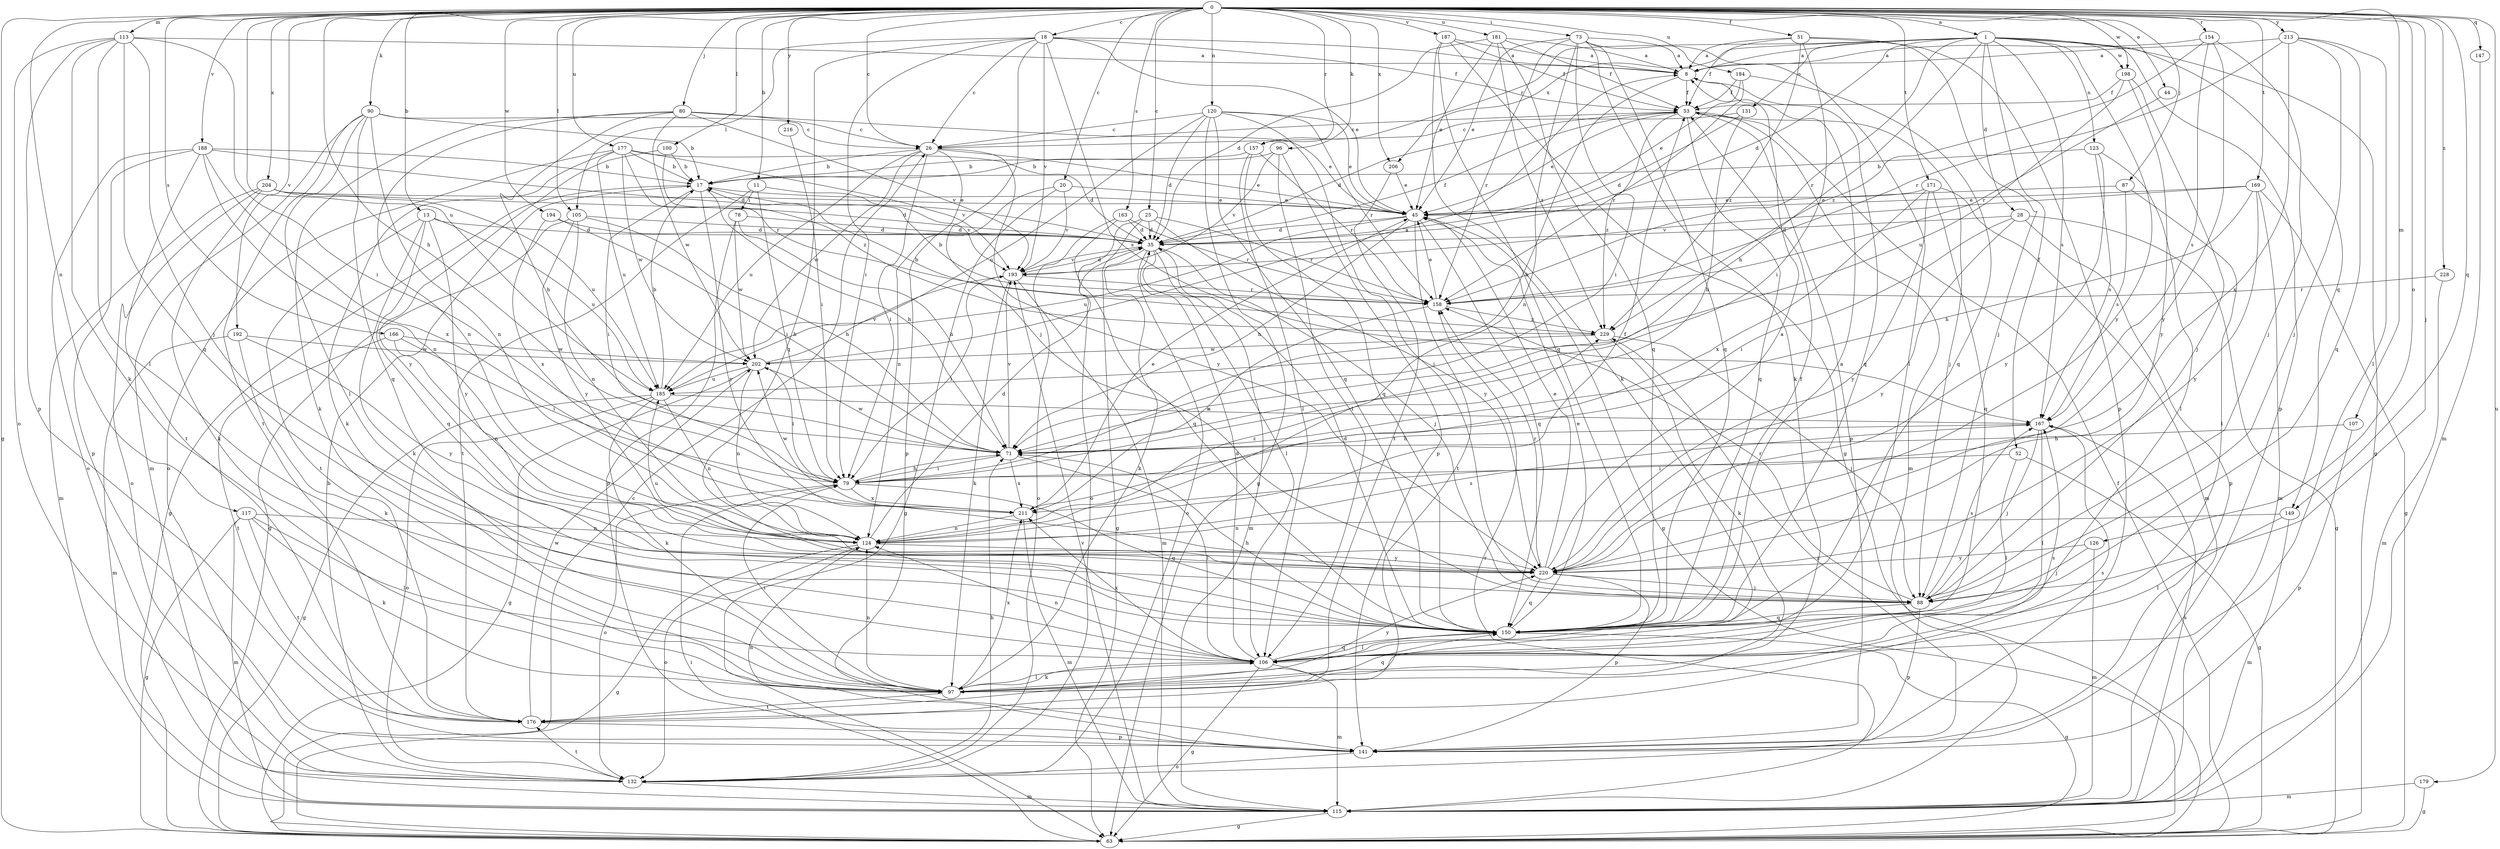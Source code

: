 strict digraph  {
0;
1;
8;
11;
13;
17;
18;
20;
25;
26;
28;
35;
44;
45;
51;
52;
53;
63;
71;
73;
78;
79;
80;
87;
88;
90;
96;
97;
100;
105;
106;
107;
113;
115;
117;
120;
123;
124;
126;
131;
132;
141;
147;
149;
150;
154;
157;
158;
163;
166;
167;
169;
171;
176;
177;
179;
181;
184;
185;
187;
188;
192;
193;
194;
198;
202;
204;
206;
211;
213;
216;
220;
228;
229;
0 -> 1  [label=a];
0 -> 11  [label=b];
0 -> 13  [label=b];
0 -> 18  [label=c];
0 -> 20  [label=c];
0 -> 25  [label=c];
0 -> 26  [label=c];
0 -> 44  [label=e];
0 -> 51  [label=f];
0 -> 63  [label=g];
0 -> 71  [label=h];
0 -> 73  [label=i];
0 -> 80  [label=j];
0 -> 87  [label=j];
0 -> 88  [label=j];
0 -> 90  [label=k];
0 -> 96  [label=k];
0 -> 100  [label=l];
0 -> 105  [label=l];
0 -> 107  [label=m];
0 -> 113  [label=m];
0 -> 117  [label=n];
0 -> 120  [label=n];
0 -> 126  [label=o];
0 -> 147  [label=q];
0 -> 149  [label=q];
0 -> 154  [label=r];
0 -> 157  [label=r];
0 -> 163  [label=s];
0 -> 166  [label=s];
0 -> 169  [label=t];
0 -> 171  [label=t];
0 -> 177  [label=u];
0 -> 179  [label=u];
0 -> 181  [label=u];
0 -> 184  [label=u];
0 -> 185  [label=u];
0 -> 187  [label=v];
0 -> 188  [label=v];
0 -> 192  [label=v];
0 -> 194  [label=w];
0 -> 198  [label=w];
0 -> 204  [label=x];
0 -> 206  [label=x];
0 -> 213  [label=y];
0 -> 216  [label=y];
0 -> 228  [label=z];
1 -> 8  [label=a];
1 -> 28  [label=d];
1 -> 35  [label=d];
1 -> 52  [label=f];
1 -> 63  [label=g];
1 -> 71  [label=h];
1 -> 123  [label=n];
1 -> 131  [label=o];
1 -> 141  [label=p];
1 -> 149  [label=q];
1 -> 157  [label=r];
1 -> 158  [label=r];
1 -> 167  [label=s];
1 -> 198  [label=w];
1 -> 206  [label=x];
1 -> 220  [label=y];
8 -> 53  [label=f];
8 -> 71  [label=h];
8 -> 150  [label=q];
11 -> 78  [label=i];
11 -> 79  [label=i];
11 -> 176  [label=t];
11 -> 193  [label=v];
13 -> 35  [label=d];
13 -> 97  [label=k];
13 -> 150  [label=q];
13 -> 176  [label=t];
13 -> 185  [label=u];
13 -> 220  [label=y];
17 -> 45  [label=e];
17 -> 63  [label=g];
17 -> 71  [label=h];
17 -> 79  [label=i];
17 -> 220  [label=y];
18 -> 8  [label=a];
18 -> 26  [label=c];
18 -> 45  [label=e];
18 -> 53  [label=f];
18 -> 79  [label=i];
18 -> 88  [label=j];
18 -> 105  [label=l];
18 -> 150  [label=q];
18 -> 167  [label=s];
18 -> 193  [label=v];
20 -> 45  [label=e];
20 -> 63  [label=g];
20 -> 124  [label=n];
20 -> 193  [label=v];
25 -> 35  [label=d];
25 -> 63  [label=g];
25 -> 132  [label=o];
25 -> 158  [label=r];
25 -> 220  [label=y];
26 -> 17  [label=b];
26 -> 45  [label=e];
26 -> 79  [label=i];
26 -> 141  [label=p];
26 -> 185  [label=u];
26 -> 202  [label=w];
26 -> 220  [label=y];
28 -> 35  [label=d];
28 -> 63  [label=g];
28 -> 79  [label=i];
28 -> 141  [label=p];
28 -> 220  [label=y];
35 -> 53  [label=f];
35 -> 88  [label=j];
35 -> 97  [label=k];
35 -> 106  [label=l];
35 -> 115  [label=m];
35 -> 132  [label=o];
35 -> 193  [label=v];
44 -> 158  [label=r];
45 -> 35  [label=d];
45 -> 63  [label=g];
45 -> 71  [label=h];
45 -> 150  [label=q];
45 -> 176  [label=t];
45 -> 185  [label=u];
51 -> 8  [label=a];
51 -> 53  [label=f];
51 -> 79  [label=i];
51 -> 88  [label=j];
51 -> 141  [label=p];
51 -> 229  [label=z];
52 -> 63  [label=g];
52 -> 79  [label=i];
52 -> 106  [label=l];
53 -> 26  [label=c];
53 -> 35  [label=d];
53 -> 45  [label=e];
53 -> 88  [label=j];
53 -> 115  [label=m];
53 -> 141  [label=p];
53 -> 150  [label=q];
53 -> 229  [label=z];
63 -> 26  [label=c];
63 -> 53  [label=f];
63 -> 79  [label=i];
71 -> 79  [label=i];
71 -> 106  [label=l];
71 -> 193  [label=v];
71 -> 202  [label=w];
71 -> 211  [label=x];
73 -> 8  [label=a];
73 -> 45  [label=e];
73 -> 79  [label=i];
73 -> 97  [label=k];
73 -> 106  [label=l];
73 -> 124  [label=n];
73 -> 150  [label=q];
73 -> 158  [label=r];
78 -> 35  [label=d];
78 -> 71  [label=h];
78 -> 141  [label=p];
78 -> 202  [label=w];
79 -> 71  [label=h];
79 -> 132  [label=o];
79 -> 150  [label=q];
79 -> 211  [label=x];
80 -> 26  [label=c];
80 -> 45  [label=e];
80 -> 71  [label=h];
80 -> 97  [label=k];
80 -> 124  [label=n];
80 -> 193  [label=v];
80 -> 202  [label=w];
87 -> 45  [label=e];
87 -> 106  [label=l];
87 -> 167  [label=s];
88 -> 141  [label=p];
88 -> 150  [label=q];
88 -> 158  [label=r];
88 -> 167  [label=s];
90 -> 17  [label=b];
90 -> 26  [label=c];
90 -> 106  [label=l];
90 -> 115  [label=m];
90 -> 124  [label=n];
90 -> 150  [label=q];
90 -> 176  [label=t];
96 -> 17  [label=b];
96 -> 106  [label=l];
96 -> 141  [label=p];
96 -> 193  [label=v];
97 -> 79  [label=i];
97 -> 106  [label=l];
97 -> 124  [label=n];
97 -> 150  [label=q];
97 -> 167  [label=s];
97 -> 176  [label=t];
97 -> 211  [label=x];
97 -> 220  [label=y];
100 -> 17  [label=b];
100 -> 220  [label=y];
100 -> 229  [label=z];
105 -> 35  [label=d];
105 -> 63  [label=g];
105 -> 71  [label=h];
105 -> 124  [label=n];
105 -> 220  [label=y];
106 -> 35  [label=d];
106 -> 63  [label=g];
106 -> 97  [label=k];
106 -> 115  [label=m];
106 -> 124  [label=n];
106 -> 150  [label=q];
106 -> 211  [label=x];
107 -> 71  [label=h];
107 -> 141  [label=p];
113 -> 8  [label=a];
113 -> 79  [label=i];
113 -> 88  [label=j];
113 -> 97  [label=k];
113 -> 106  [label=l];
113 -> 132  [label=o];
113 -> 141  [label=p];
113 -> 150  [label=q];
115 -> 63  [label=g];
115 -> 158  [label=r];
115 -> 167  [label=s];
115 -> 193  [label=v];
117 -> 63  [label=g];
117 -> 97  [label=k];
117 -> 106  [label=l];
117 -> 115  [label=m];
117 -> 124  [label=n];
117 -> 176  [label=t];
120 -> 26  [label=c];
120 -> 35  [label=d];
120 -> 45  [label=e];
120 -> 63  [label=g];
120 -> 88  [label=j];
120 -> 150  [label=q];
120 -> 158  [label=r];
120 -> 185  [label=u];
123 -> 17  [label=b];
123 -> 106  [label=l];
123 -> 167  [label=s];
123 -> 220  [label=y];
124 -> 35  [label=d];
124 -> 53  [label=f];
124 -> 63  [label=g];
124 -> 132  [label=o];
124 -> 167  [label=s];
124 -> 220  [label=y];
124 -> 229  [label=z];
126 -> 88  [label=j];
126 -> 115  [label=m];
126 -> 220  [label=y];
131 -> 26  [label=c];
131 -> 35  [label=d];
131 -> 71  [label=h];
132 -> 17  [label=b];
132 -> 71  [label=h];
132 -> 115  [label=m];
132 -> 176  [label=t];
132 -> 229  [label=z];
141 -> 124  [label=n];
141 -> 132  [label=o];
147 -> 115  [label=m];
149 -> 106  [label=l];
149 -> 115  [label=m];
149 -> 124  [label=n];
150 -> 8  [label=a];
150 -> 35  [label=d];
150 -> 45  [label=e];
150 -> 53  [label=f];
150 -> 63  [label=g];
150 -> 71  [label=h];
150 -> 106  [label=l];
154 -> 8  [label=a];
154 -> 88  [label=j];
154 -> 167  [label=s];
154 -> 220  [label=y];
154 -> 229  [label=z];
157 -> 17  [label=b];
157 -> 106  [label=l];
157 -> 150  [label=q];
157 -> 158  [label=r];
158 -> 17  [label=b];
158 -> 45  [label=e];
158 -> 211  [label=x];
158 -> 229  [label=z];
163 -> 35  [label=d];
163 -> 132  [label=o];
163 -> 150  [label=q];
163 -> 158  [label=r];
166 -> 79  [label=i];
166 -> 124  [label=n];
166 -> 176  [label=t];
166 -> 202  [label=w];
167 -> 71  [label=h];
167 -> 88  [label=j];
167 -> 106  [label=l];
169 -> 45  [label=e];
169 -> 63  [label=g];
169 -> 71  [label=h];
169 -> 115  [label=m];
169 -> 193  [label=v];
169 -> 220  [label=y];
171 -> 45  [label=e];
171 -> 115  [label=m];
171 -> 150  [label=q];
171 -> 211  [label=x];
171 -> 220  [label=y];
176 -> 141  [label=p];
176 -> 167  [label=s];
176 -> 202  [label=w];
177 -> 17  [label=b];
177 -> 35  [label=d];
177 -> 97  [label=k];
177 -> 132  [label=o];
177 -> 158  [label=r];
177 -> 185  [label=u];
177 -> 193  [label=v];
177 -> 202  [label=w];
179 -> 63  [label=g];
179 -> 115  [label=m];
181 -> 8  [label=a];
181 -> 35  [label=d];
181 -> 45  [label=e];
181 -> 53  [label=f];
181 -> 150  [label=q];
181 -> 229  [label=z];
184 -> 45  [label=e];
184 -> 53  [label=f];
184 -> 150  [label=q];
184 -> 158  [label=r];
185 -> 17  [label=b];
185 -> 63  [label=g];
185 -> 97  [label=k];
185 -> 124  [label=n];
185 -> 132  [label=o];
185 -> 167  [label=s];
187 -> 8  [label=a];
187 -> 53  [label=f];
187 -> 63  [label=g];
187 -> 97  [label=k];
187 -> 150  [label=q];
188 -> 17  [label=b];
188 -> 35  [label=d];
188 -> 124  [label=n];
188 -> 132  [label=o];
188 -> 141  [label=p];
188 -> 176  [label=t];
188 -> 211  [label=x];
192 -> 97  [label=k];
192 -> 115  [label=m];
192 -> 202  [label=w];
192 -> 220  [label=y];
193 -> 35  [label=d];
193 -> 79  [label=i];
193 -> 97  [label=k];
193 -> 115  [label=m];
193 -> 158  [label=r];
194 -> 35  [label=d];
194 -> 71  [label=h];
194 -> 211  [label=x];
198 -> 53  [label=f];
198 -> 88  [label=j];
198 -> 185  [label=u];
198 -> 220  [label=y];
202 -> 8  [label=a];
202 -> 63  [label=g];
202 -> 79  [label=i];
202 -> 124  [label=n];
202 -> 185  [label=u];
202 -> 193  [label=v];
204 -> 35  [label=d];
204 -> 45  [label=e];
204 -> 97  [label=k];
204 -> 115  [label=m];
204 -> 132  [label=o];
204 -> 185  [label=u];
206 -> 45  [label=e];
206 -> 176  [label=t];
211 -> 45  [label=e];
211 -> 115  [label=m];
211 -> 124  [label=n];
211 -> 202  [label=w];
213 -> 8  [label=a];
213 -> 88  [label=j];
213 -> 106  [label=l];
213 -> 150  [label=q];
213 -> 158  [label=r];
213 -> 211  [label=x];
216 -> 79  [label=i];
220 -> 8  [label=a];
220 -> 45  [label=e];
220 -> 88  [label=j];
220 -> 141  [label=p];
220 -> 150  [label=q];
220 -> 158  [label=r];
220 -> 185  [label=u];
228 -> 115  [label=m];
228 -> 158  [label=r];
229 -> 17  [label=b];
229 -> 88  [label=j];
229 -> 97  [label=k];
229 -> 202  [label=w];
}

